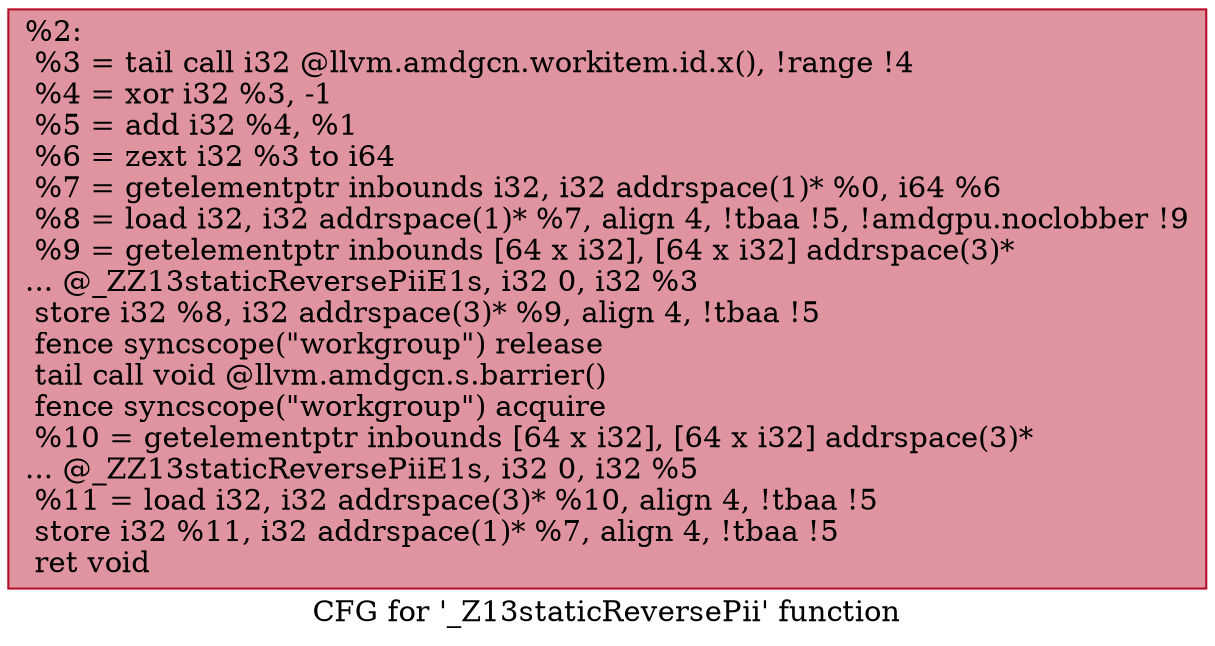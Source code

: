 digraph "CFG for '_Z13staticReversePii' function" {
	label="CFG for '_Z13staticReversePii' function";

	Node0x48b6900 [shape=record,color="#b70d28ff", style=filled, fillcolor="#b70d2870",label="{%2:\l  %3 = tail call i32 @llvm.amdgcn.workitem.id.x(), !range !4\l  %4 = xor i32 %3, -1\l  %5 = add i32 %4, %1\l  %6 = zext i32 %3 to i64\l  %7 = getelementptr inbounds i32, i32 addrspace(1)* %0, i64 %6\l  %8 = load i32, i32 addrspace(1)* %7, align 4, !tbaa !5, !amdgpu.noclobber !9\l  %9 = getelementptr inbounds [64 x i32], [64 x i32] addrspace(3)*\l... @_ZZ13staticReversePiiE1s, i32 0, i32 %3\l  store i32 %8, i32 addrspace(3)* %9, align 4, !tbaa !5\l  fence syncscope(\"workgroup\") release\l  tail call void @llvm.amdgcn.s.barrier()\l  fence syncscope(\"workgroup\") acquire\l  %10 = getelementptr inbounds [64 x i32], [64 x i32] addrspace(3)*\l... @_ZZ13staticReversePiiE1s, i32 0, i32 %5\l  %11 = load i32, i32 addrspace(3)* %10, align 4, !tbaa !5\l  store i32 %11, i32 addrspace(1)* %7, align 4, !tbaa !5\l  ret void\l}"];
}
